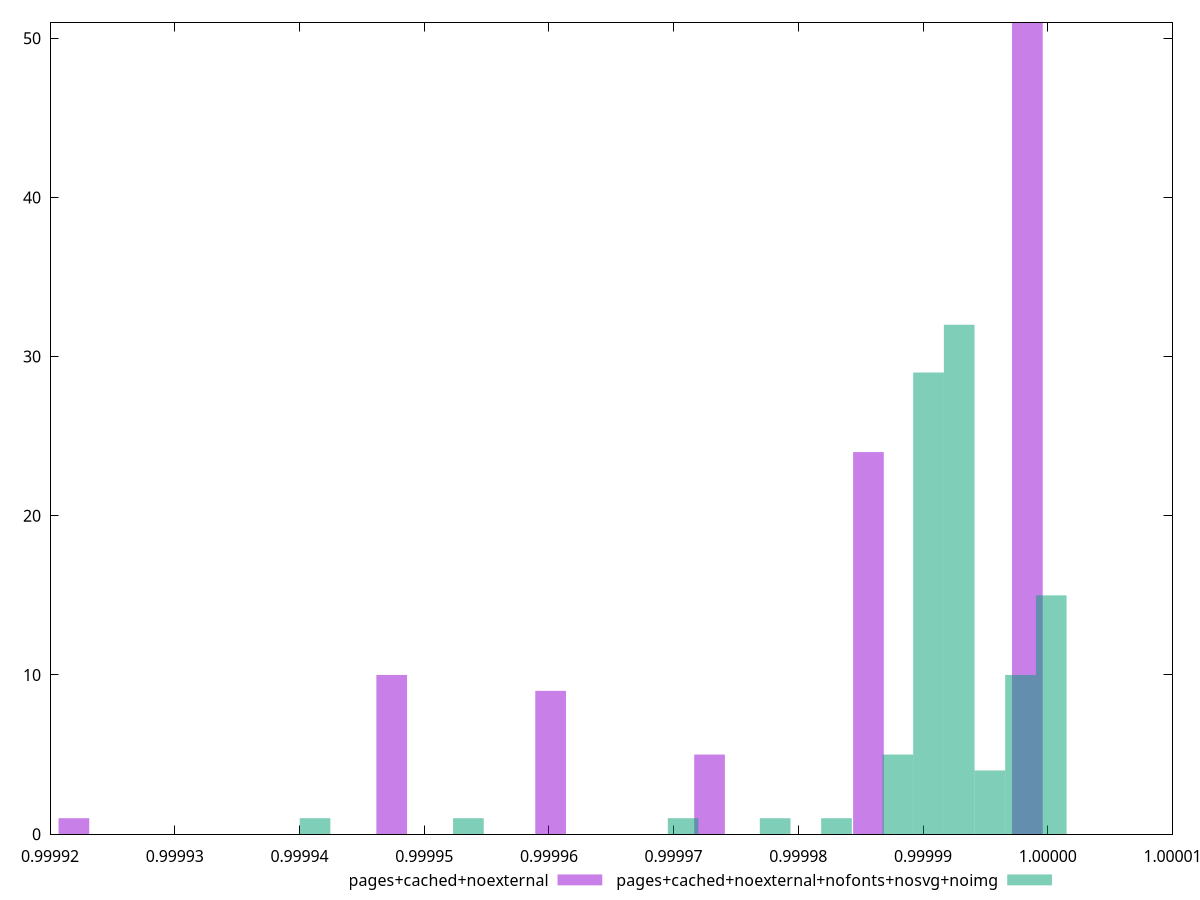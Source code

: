 $_pagesCachedNoexternal <<EOF
0.9999983638823595 51
0.9999473981637986 10
0.9999728810230791 5
0.9999856224527193 24
0.9999219153045182 1
0.9999601395934389 9
EOF
$_pagesCachedNoexternalNofontsNosvgNoimg <<EOF
0.999990439190438 29
0.9999928986590872 32
0.999997817596386 10
0.9999879797217887 5
1.0000002770650351 15
0.9999953581277365 4
0.99998306078449 1
0.9999535471606981 1
0.9999707634412434 1
0.9999412498174515 1
0.9999781418471914 1
EOF
set key outside below
set terminal pngcairo
set output "report_00005_2020-11-02T22-26-11.212Z/max-potential-fid/max-potential-fid_pages+cached+noexternal_pages+cached+noexternal+nofonts+nosvg+noimg+hist.png"
set boxwidth 0.0000024594686493217654
set style fill transparent solid 0.5 noborder
set yrange [0:51]
plot $_pagesCachedNoexternal title "pages+cached+noexternal" with boxes ,$_pagesCachedNoexternalNofontsNosvgNoimg title "pages+cached+noexternal+nofonts+nosvg+noimg" with boxes ,
